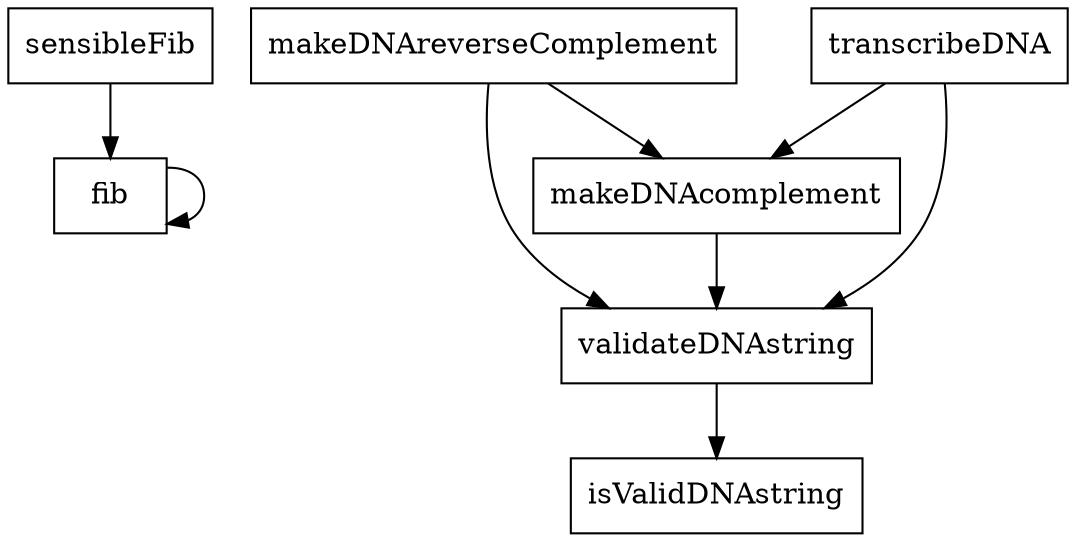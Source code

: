 digraph G {
node[shape=box];
fib -> fib;
sensibleFib -> fib;
makeDNAreverseComplement -> makeDNAcomplement;
makeDNAreverseComplement -> validateDNAstring;
makeDNAcomplement -> validateDNAstring;
validateDNAstring -> isValidDNAstring;
transcribeDNA -> makeDNAcomplement;
transcribeDNA -> validateDNAstring;
}
